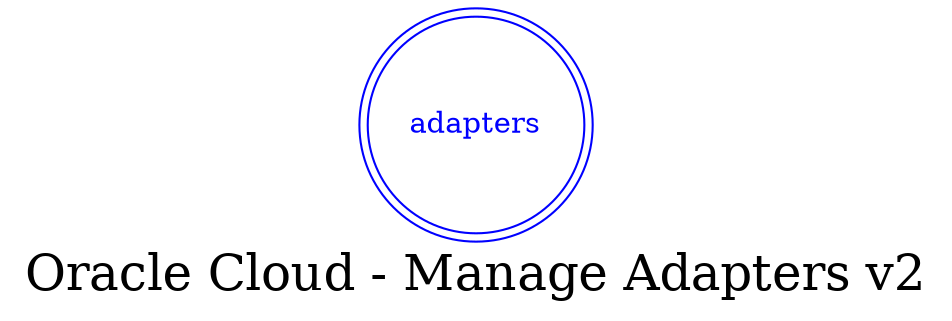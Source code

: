 digraph LexiconGraph {
graph[label="Oracle Cloud - Manage Adapters v2", fontsize=24]
splines=true
"adapters" [color=blue, fontcolor=blue, shape=doublecircle]
}
